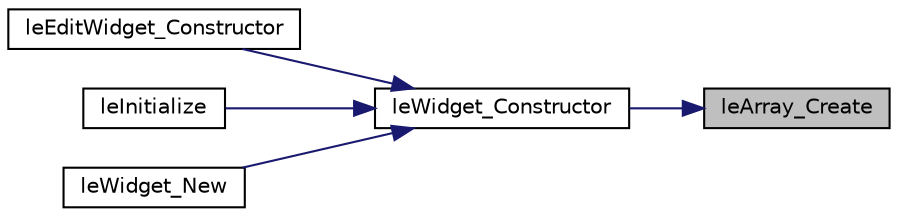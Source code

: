 digraph "leArray_Create"
{
 // LATEX_PDF_SIZE
  edge [fontname="Helvetica",fontsize="10",labelfontname="Helvetica",labelfontsize="10"];
  node [fontname="Helvetica",fontsize="10",shape=record];
  rankdir="RL";
  Node1 [label="leArray_Create",height=0.2,width=0.4,color="black", fillcolor="grey75", style="filled", fontcolor="black",tooltip=" "];
  Node1 -> Node2 [dir="back",color="midnightblue",fontsize="10",style="solid",fontname="Helvetica"];
  Node2 [label="leWidget_Constructor",height=0.2,width=0.4,color="black", fillcolor="white", style="filled",URL="$legato__widget_8h.html#a4daffeeccf9a5bba0e522aa89d3262fe",tooltip=" "];
  Node2 -> Node3 [dir="back",color="midnightblue",fontsize="10",style="solid",fontname="Helvetica"];
  Node3 [label="leEditWidget_Constructor",height=0.2,width=0.4,color="black", fillcolor="white", style="filled",URL="$legato__editwidget_8c.html#adb77d4608966b149403e0e0cdee812a1",tooltip=" "];
  Node2 -> Node4 [dir="back",color="midnightblue",fontsize="10",style="solid",fontname="Helvetica"];
  Node4 [label="leInitialize",height=0.2,width=0.4,color="black", fillcolor="white", style="filled",URL="$legato__state_8h.html#a1467181552ce6400971058ea64ca68bd",tooltip=" "];
  Node2 -> Node5 [dir="back",color="midnightblue",fontsize="10",style="solid",fontname="Helvetica"];
  Node5 [label="leWidget_New",height=0.2,width=0.4,color="black", fillcolor="white", style="filled",URL="$legato__widget_8h.html#a1d19fac6041cf9a32d41661a2705d2bb",tooltip=" "];
}
